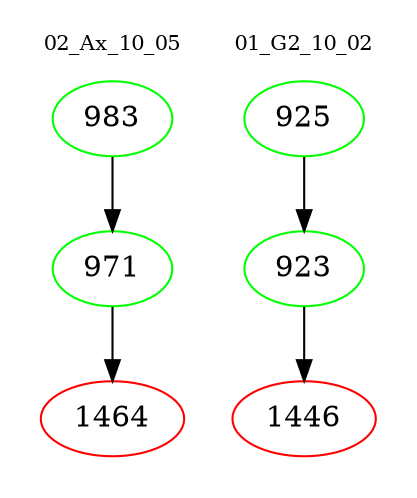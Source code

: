 digraph{
subgraph cluster_0 {
color = white
label = "02_Ax_10_05";
fontsize=10;
T0_983 [label="983", color="green"]
T0_983 -> T0_971 [color="black"]
T0_971 [label="971", color="green"]
T0_971 -> T0_1464 [color="black"]
T0_1464 [label="1464", color="red"]
}
subgraph cluster_1 {
color = white
label = "01_G2_10_02";
fontsize=10;
T1_925 [label="925", color="green"]
T1_925 -> T1_923 [color="black"]
T1_923 [label="923", color="green"]
T1_923 -> T1_1446 [color="black"]
T1_1446 [label="1446", color="red"]
}
}
